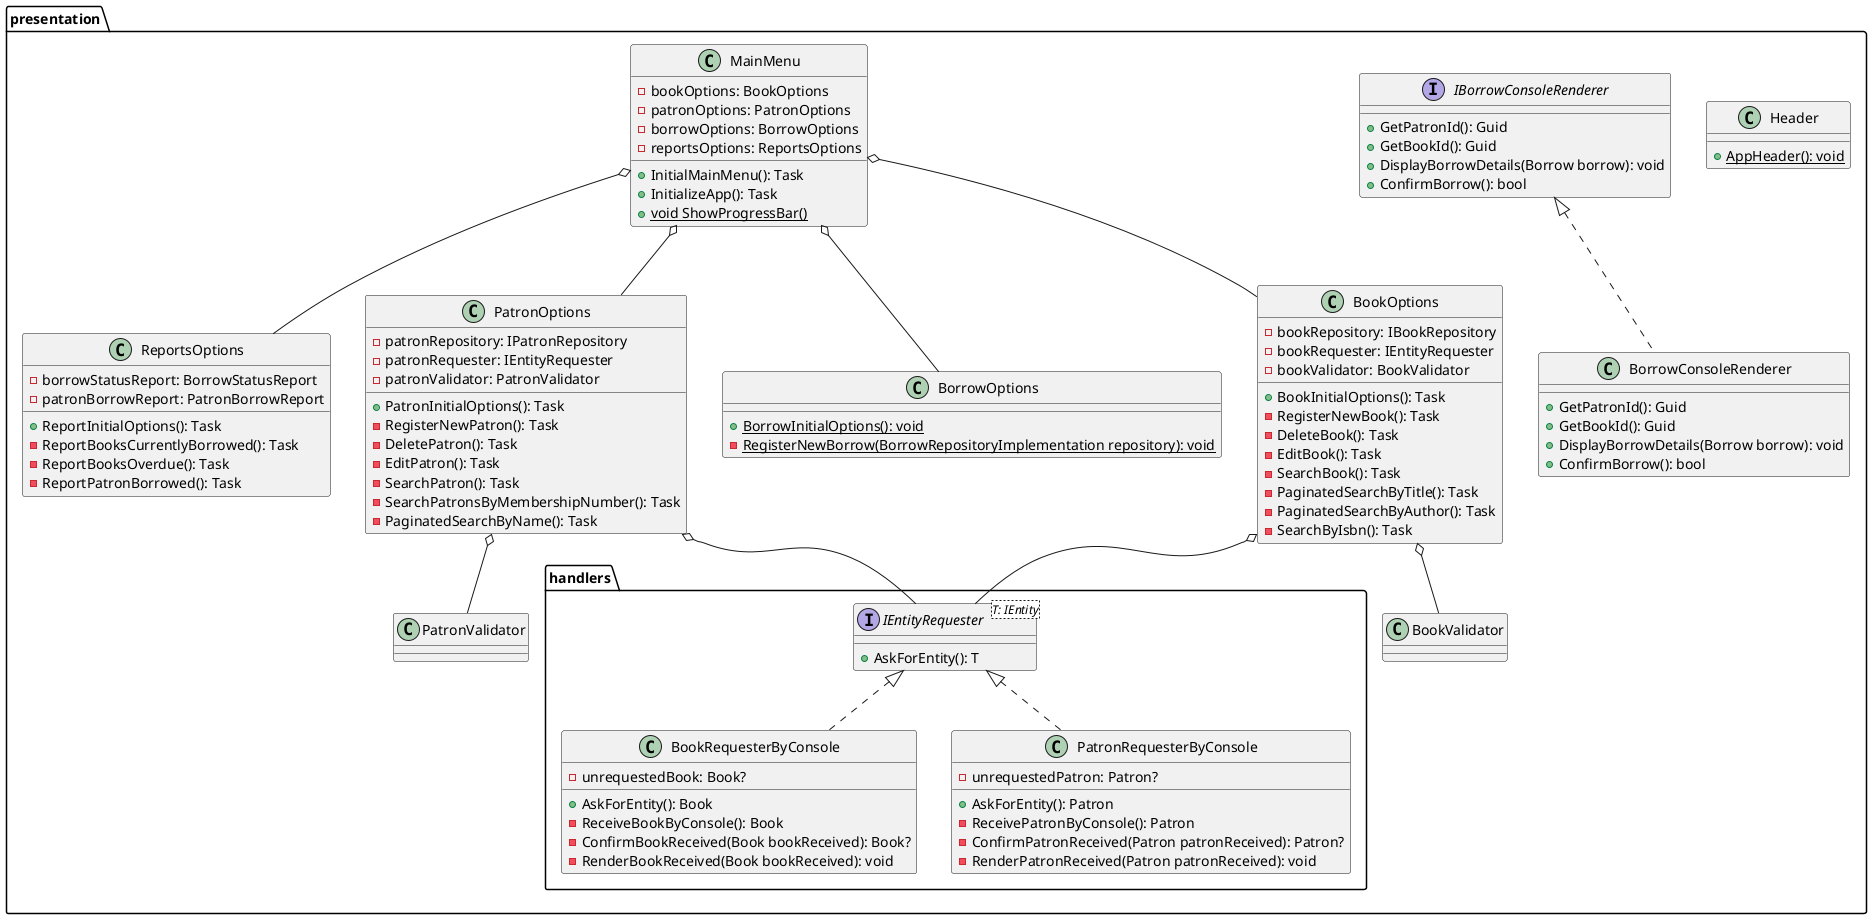 @startuml
package presentation {

    package handlers {
        class BookRequesterByConsole {
            - unrequestedBook: Book?
            + AskForEntity(): Book
            - ReceiveBookByConsole(): Book
            - ConfirmBookReceived(Book bookReceived): Book?
            - RenderBookReceived(Book bookReceived): void
        }

        class PatronRequesterByConsole {
            - unrequestedPatron: Patron?
            + AskForEntity(): Patron
            - ReceivePatronByConsole(): Patron
            - ConfirmPatronReceived(Patron patronReceived): Patron?
            - RenderPatronReceived(Patron patronReceived): void
        }

        interface IEntityRequester<T: IEntity> {
            + AskForEntity(): T
        }
        IEntityRequester <|.. BookRequesterByConsole
        IEntityRequester <|.. PatronRequesterByConsole
    }

    class ReportsOptions {
        - borrowStatusReport: BorrowStatusReport
        - patronBorrowReport: PatronBorrowReport
        + ReportInitialOptions(): Task
        - ReportBooksCurrentlyBorrowed(): Task
        - ReportBooksOverdue(): Task
        - ReportPatronBorrowed(): Task
    }

    class Header {
        + {static} AppHeader(): void
    }

    class PatronOptions {
        - patronRepository: IPatronRepository
        - patronRequester: IEntityRequester
        - patronValidator: PatronValidator
        + PatronInitialOptions(): Task
        - RegisterNewPatron(): Task
        - DeletePatron(): Task
        - EditPatron(): Task
        - SearchPatron(): Task
        - SearchPatronsByMembershipNumber(): Task
        - PaginatedSearchByName(): Task
    }
    PatronOptions o-- IEntityRequester
    PatronOptions o-- PatronValidator

    class BorrowOptions {
        + {static} BorrowInitialOptions(): void
        - {static} RegisterNewBorrow(BorrowRepositoryImplementation repository): void
    }

    class BookOptions {
        - bookRepository: IBookRepository
        - bookRequester: IEntityRequester
        - bookValidator: BookValidator
        + BookInitialOptions(): Task
        - RegisterNewBook(): Task
        - DeleteBook(): Task
        - EditBook(): Task
        - SearchBook(): Task
        - PaginatedSearchByTitle(): Task
        - PaginatedSearchByAuthor(): Task
        - SearchByIsbn(): Task
    }
    BookOptions o-- IEntityRequester
    BookOptions o-- BookValidator

    class BorrowConsoleRenderer {
        + GetPatronId(): Guid
        + GetBookId(): Guid
        + DisplayBorrowDetails(Borrow borrow): void
        + ConfirmBorrow(): bool
    }

    interface IBorrowConsoleRenderer {
        + GetPatronId(): Guid
        + GetBookId(): Guid
        + DisplayBorrowDetails(Borrow borrow): void
        + ConfirmBorrow(): bool
    }
    IBorrowConsoleRenderer <|.. BorrowConsoleRenderer

    class MainMenu {
        - bookOptions: BookOptions
        - patronOptions: PatronOptions
        - borrowOptions: BorrowOptions
        - reportsOptions: ReportsOptions
        + InitialMainMenu(): Task
        + InitializeApp(): Task
        + {static} void ShowProgressBar()
    }
    MainMenu o-- BorrowOptions
    MainMenu o-- BookOptions
    MainMenu o-- PatronOptions
    MainMenu o-- ReportsOptions
}
@enduml

